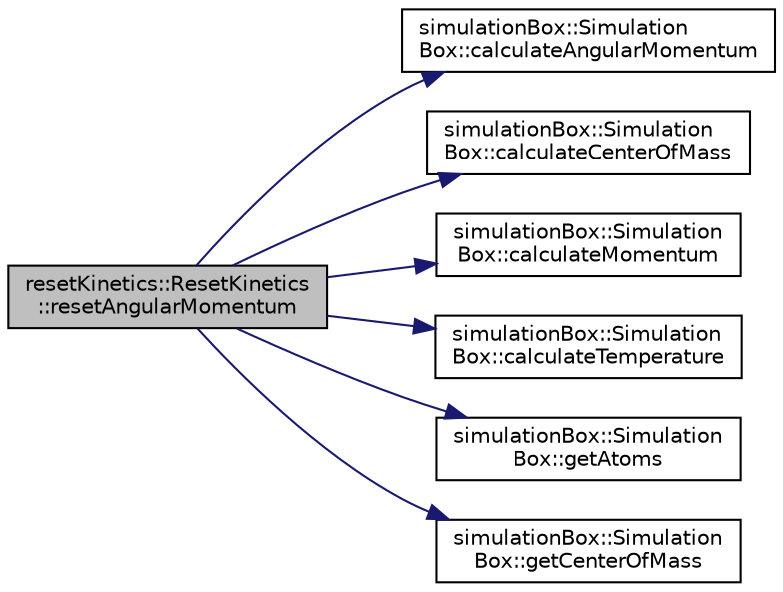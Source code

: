digraph "resetKinetics::ResetKinetics::resetAngularMomentum"
{
 // LATEX_PDF_SIZE
  edge [fontname="Helvetica",fontsize="10",labelfontname="Helvetica",labelfontsize="10"];
  node [fontname="Helvetica",fontsize="10",shape=record];
  rankdir="LR";
  Node1 [label="resetKinetics::ResetKinetics\l::resetAngularMomentum",height=0.2,width=0.4,color="black", fillcolor="grey75", style="filled", fontcolor="black",tooltip="reset the angular momentum of the system"];
  Node1 -> Node2 [color="midnightblue",fontsize="10",style="solid",fontname="Helvetica"];
  Node2 [label="simulationBox::Simulation\lBox::calculateAngularMomentum",height=0.2,width=0.4,color="black", fillcolor="white", style="filled",URL="$classsimulationBox_1_1SimulationBox.html#a8c9fe53e7164bfdc10adec076f622b45",tooltip="calculate angular momentum of simulationBox"];
  Node1 -> Node3 [color="midnightblue",fontsize="10",style="solid",fontname="Helvetica"];
  Node3 [label="simulationBox::Simulation\lBox::calculateCenterOfMass",height=0.2,width=0.4,color="black", fillcolor="white", style="filled",URL="$classsimulationBox_1_1SimulationBox.html#a247b3d541829cd8d3e08d077a068f99f",tooltip="calculate center of mass of simulationBox"];
  Node1 -> Node4 [color="midnightblue",fontsize="10",style="solid",fontname="Helvetica"];
  Node4 [label="simulationBox::Simulation\lBox::calculateMomentum",height=0.2,width=0.4,color="black", fillcolor="white", style="filled",URL="$classsimulationBox_1_1SimulationBox.html#a4c6cdc3ac6e185abe9180ee97f866bbf",tooltip="calculate momentum of simulationBox"];
  Node1 -> Node5 [color="midnightblue",fontsize="10",style="solid",fontname="Helvetica"];
  Node5 [label="simulationBox::Simulation\lBox::calculateTemperature",height=0.2,width=0.4,color="black", fillcolor="white", style="filled",URL="$classsimulationBox_1_1SimulationBox.html#a18a88ef0021e8ecd4b227aa5edf0a97c",tooltip="calculate temperature of simulationBox"];
  Node1 -> Node6 [color="midnightblue",fontsize="10",style="solid",fontname="Helvetica"];
  Node6 [label="simulationBox::Simulation\lBox::getAtoms",height=0.2,width=0.4,color="black", fillcolor="white", style="filled",URL="$classsimulationBox_1_1SimulationBox.html#aa80269754e2fc5761e610c7a8bf99b23",tooltip=" "];
  Node1 -> Node7 [color="midnightblue",fontsize="10",style="solid",fontname="Helvetica"];
  Node7 [label="simulationBox::Simulation\lBox::getCenterOfMass",height=0.2,width=0.4,color="black", fillcolor="white", style="filled",URL="$classsimulationBox_1_1SimulationBox.html#a376403d494e29e0db1630133632302fb",tooltip=" "];
}
